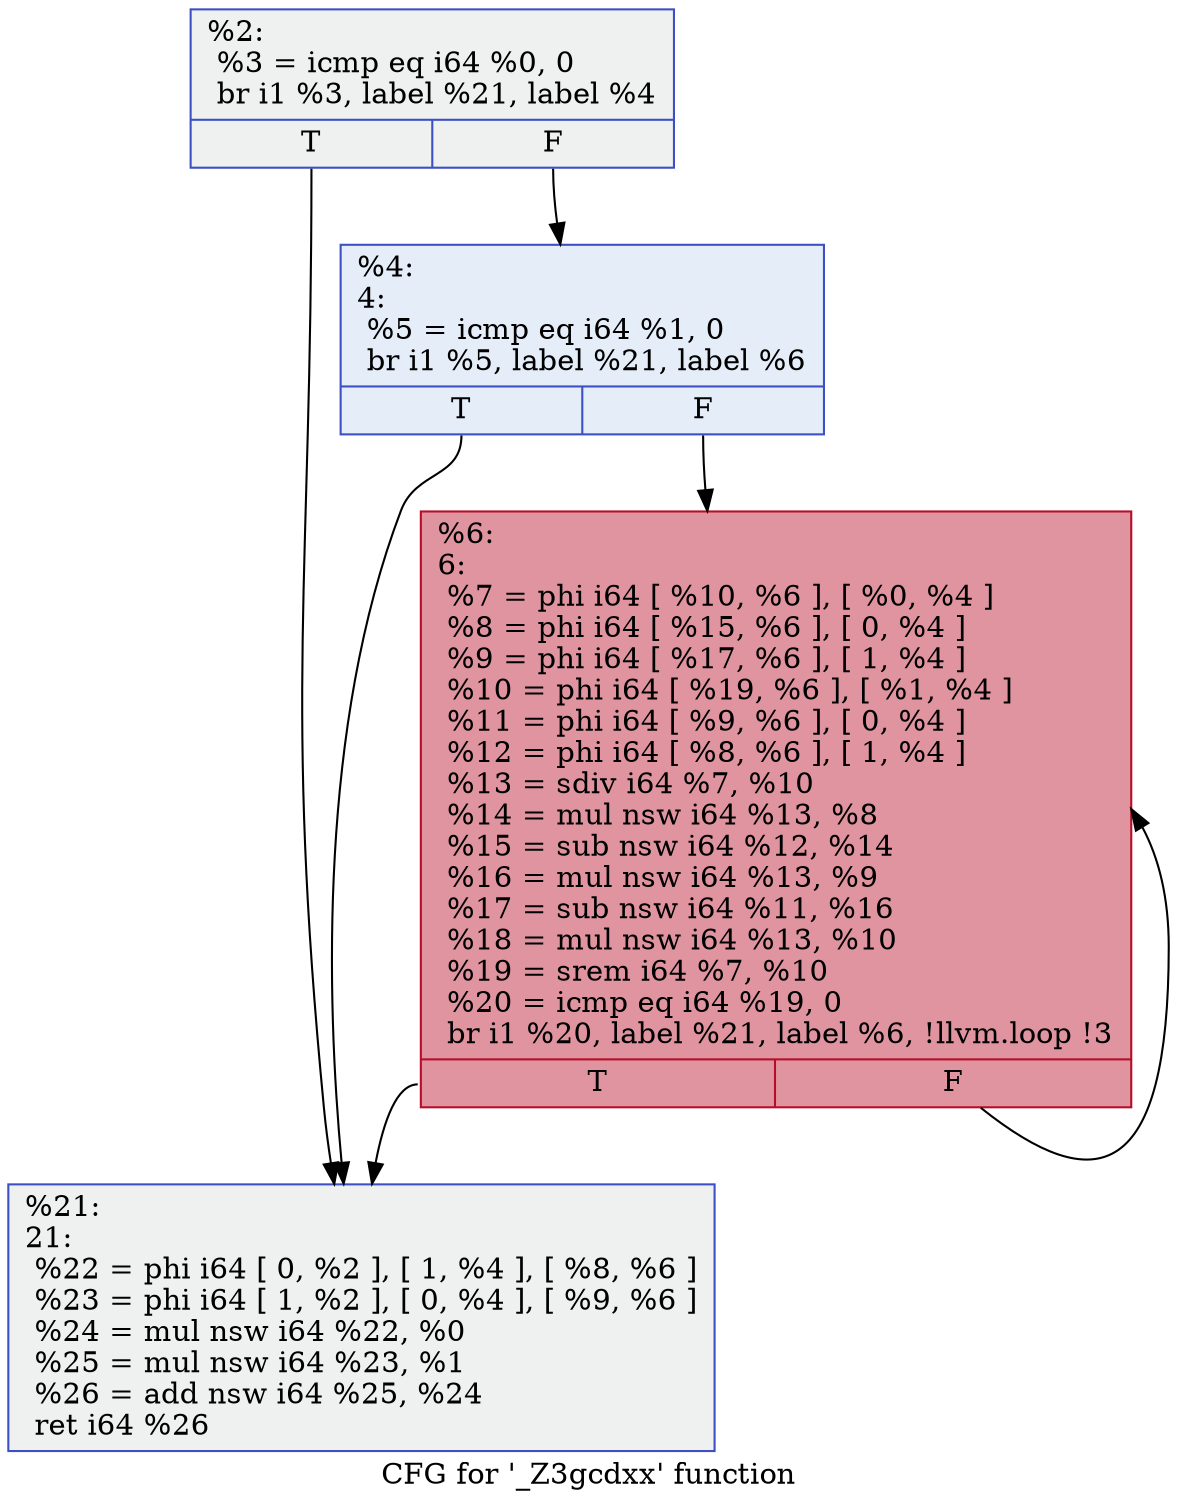 digraph "CFG for '_Z3gcdxx' function" {
	label="CFG for '_Z3gcdxx' function";

	Node0x55aa732a23c0 [shape=record,color="#3d50c3ff", style=filled, fillcolor="#dbdcde70",label="{%2:\l  %3 = icmp eq i64 %0, 0\l  br i1 %3, label %21, label %4\l|{<s0>T|<s1>F}}"];
	Node0x55aa732a23c0:s0 -> Node0x55aa732a24a0;
	Node0x55aa732a23c0:s1 -> Node0x55aa732a24f0;
	Node0x55aa732a24f0 [shape=record,color="#3d50c3ff", style=filled, fillcolor="#c5d6f270",label="{%4:\l4:                                                \l  %5 = icmp eq i64 %1, 0\l  br i1 %5, label %21, label %6\l|{<s0>T|<s1>F}}"];
	Node0x55aa732a24f0:s0 -> Node0x55aa732a24a0;
	Node0x55aa732a24f0:s1 -> Node0x55aa732a26d0;
	Node0x55aa732a26d0 [shape=record,color="#b70d28ff", style=filled, fillcolor="#b70d2870",label="{%6:\l6:                                                \l  %7 = phi i64 [ %10, %6 ], [ %0, %4 ]\l  %8 = phi i64 [ %15, %6 ], [ 0, %4 ]\l  %9 = phi i64 [ %17, %6 ], [ 1, %4 ]\l  %10 = phi i64 [ %19, %6 ], [ %1, %4 ]\l  %11 = phi i64 [ %9, %6 ], [ 0, %4 ]\l  %12 = phi i64 [ %8, %6 ], [ 1, %4 ]\l  %13 = sdiv i64 %7, %10\l  %14 = mul nsw i64 %13, %8\l  %15 = sub nsw i64 %12, %14\l  %16 = mul nsw i64 %13, %9\l  %17 = sub nsw i64 %11, %16\l  %18 = mul nsw i64 %13, %10\l  %19 = srem i64 %7, %10\l  %20 = icmp eq i64 %19, 0\l  br i1 %20, label %21, label %6, !llvm.loop !3\l|{<s0>T|<s1>F}}"];
	Node0x55aa732a26d0:s0 -> Node0x55aa732a24a0;
	Node0x55aa732a26d0:s1 -> Node0x55aa732a26d0;
	Node0x55aa732a24a0 [shape=record,color="#3d50c3ff", style=filled, fillcolor="#dbdcde70",label="{%21:\l21:                                               \l  %22 = phi i64 [ 0, %2 ], [ 1, %4 ], [ %8, %6 ]\l  %23 = phi i64 [ 1, %2 ], [ 0, %4 ], [ %9, %6 ]\l  %24 = mul nsw i64 %22, %0\l  %25 = mul nsw i64 %23, %1\l  %26 = add nsw i64 %25, %24\l  ret i64 %26\l}"];
}
